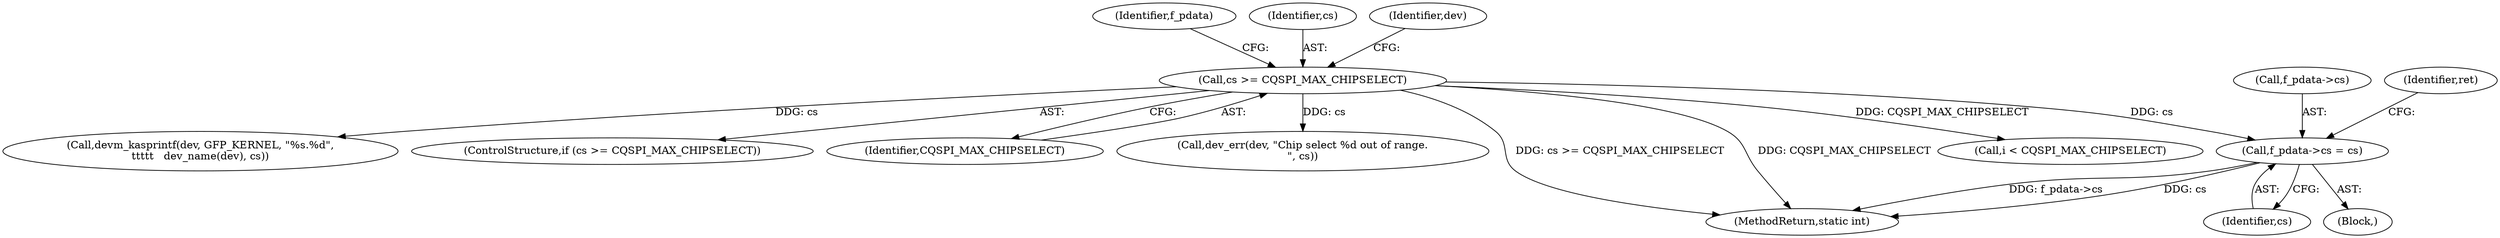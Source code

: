 digraph "0_linux_193e87143c290ec16838f5368adc0e0bc94eb931@pointer" {
"1000159" [label="(Call,f_pdata->cs = cs)"];
"1000137" [label="(Call,cs >= CQSPI_MAX_CHIPSELECT)"];
"1000160" [label="(Call,f_pdata->cs)"];
"1000290" [label="(Call,i < CQSPI_MAX_CHIPSELECT)"];
"1000159" [label="(Call,f_pdata->cs = cs)"];
"1000147" [label="(Identifier,f_pdata)"];
"1000242" [label="(Call,devm_kasprintf(dev, GFP_KERNEL, \"%s.%d\",\n\t\t\t\t\t   dev_name(dev), cs))"];
"1000138" [label="(Identifier,cs)"];
"1000316" [label="(MethodReturn,static int)"];
"1000136" [label="(ControlStructure,if (cs >= CQSPI_MAX_CHIPSELECT))"];
"1000139" [label="(Identifier,CQSPI_MAX_CHIPSELECT)"];
"1000163" [label="(Identifier,cs)"];
"1000165" [label="(Identifier,ret)"];
"1000137" [label="(Call,cs >= CQSPI_MAX_CHIPSELECT)"];
"1000141" [label="(Call,dev_err(dev, \"Chip select %d out of range.\n\", cs))"];
"1000142" [label="(Identifier,dev)"];
"1000124" [label="(Block,)"];
"1000159" -> "1000124"  [label="AST: "];
"1000159" -> "1000163"  [label="CFG: "];
"1000160" -> "1000159"  [label="AST: "];
"1000163" -> "1000159"  [label="AST: "];
"1000165" -> "1000159"  [label="CFG: "];
"1000159" -> "1000316"  [label="DDG: f_pdata->cs"];
"1000159" -> "1000316"  [label="DDG: cs"];
"1000137" -> "1000159"  [label="DDG: cs"];
"1000137" -> "1000136"  [label="AST: "];
"1000137" -> "1000139"  [label="CFG: "];
"1000138" -> "1000137"  [label="AST: "];
"1000139" -> "1000137"  [label="AST: "];
"1000142" -> "1000137"  [label="CFG: "];
"1000147" -> "1000137"  [label="CFG: "];
"1000137" -> "1000316"  [label="DDG: CQSPI_MAX_CHIPSELECT"];
"1000137" -> "1000316"  [label="DDG: cs >= CQSPI_MAX_CHIPSELECT"];
"1000137" -> "1000141"  [label="DDG: cs"];
"1000137" -> "1000242"  [label="DDG: cs"];
"1000137" -> "1000290"  [label="DDG: CQSPI_MAX_CHIPSELECT"];
}

